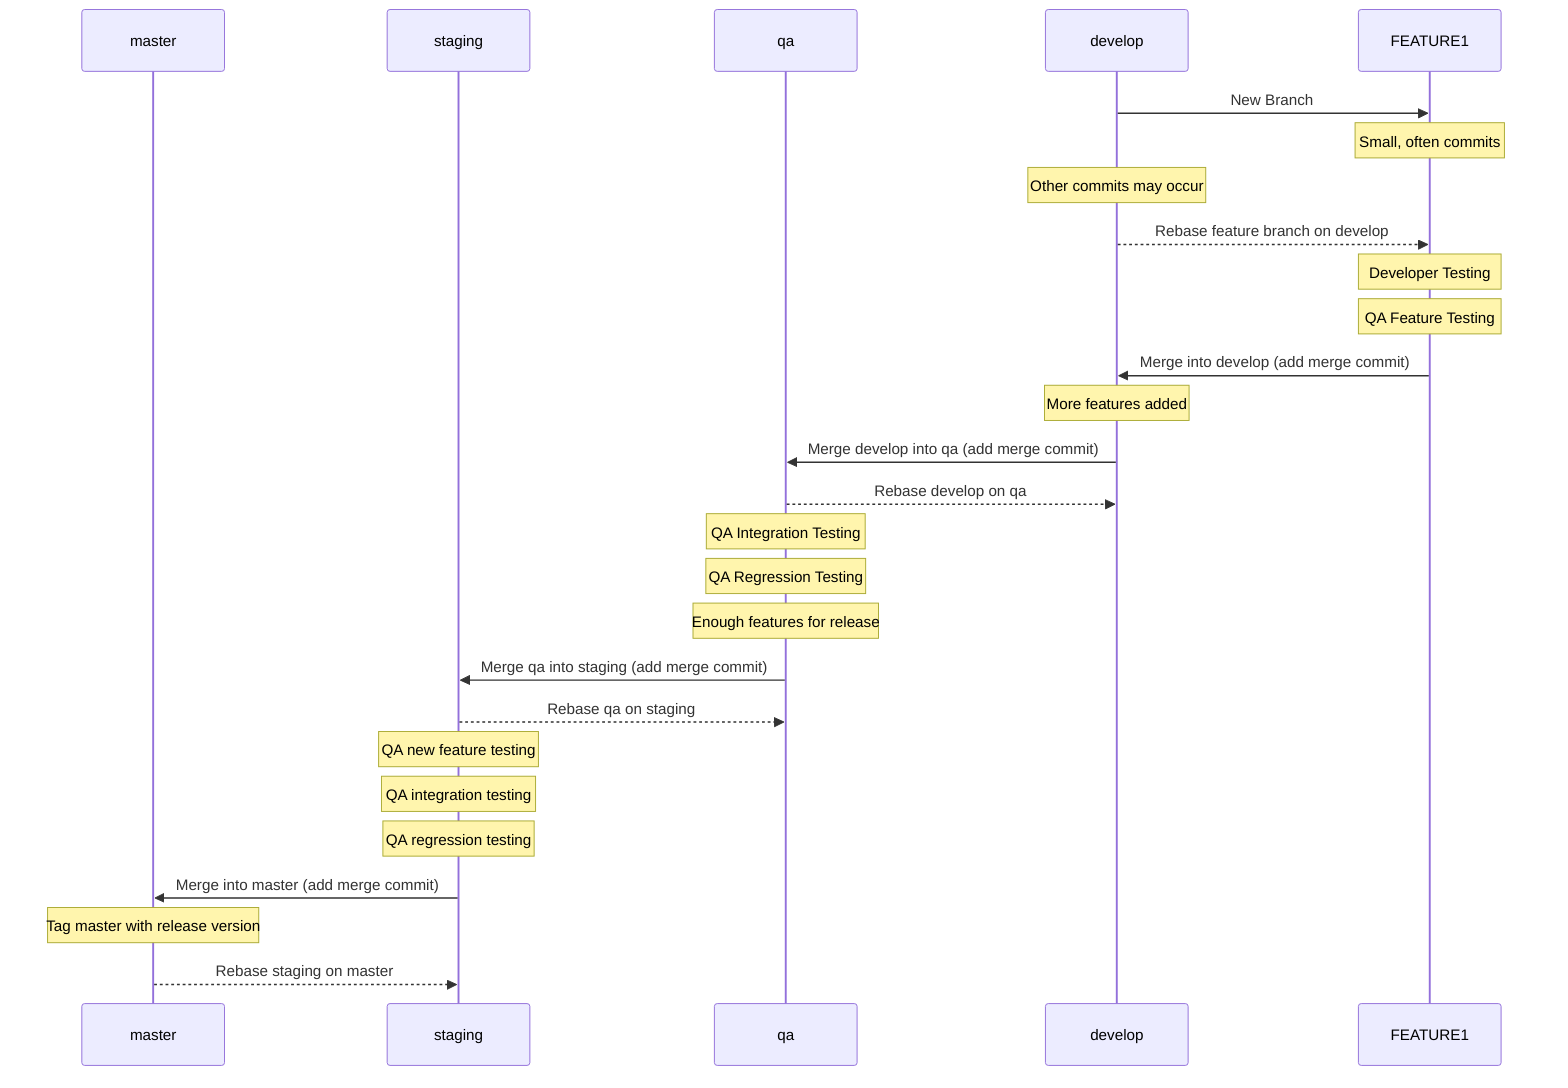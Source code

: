 %% This is a sequence diagram that outlines the branch structure of my git repos
%% The diagram is written in mermaid which has an online editor here: 
%% https://mermaid-js.github.io/mermaid-live-editor/

%% Branches and descriptions:
%% feature - feature branches are desired to be small and testable and correspond to an individual jira ticket. Branch names should contain ticket number.
%% develop - develop branch should be compilable and integratable.
%% qa - branch for qa to do complete testing
%% staging - branch for release candidates. production grade code only. final testing occurs on this branch and passing final testing becomes production.
%% master - production code. contains released code only. Each commit is tagged with a published version number.

sequenceDiagram
    participant M as master 
    participant S as staging
    participant Q as qa 
    participant D as develop 
    participant F1 as FEATURE1

D ->> F1 : New Branch
note over F1 : Small, often commits
note over D : Other commits may occur
D -->> F1 : Rebase feature branch on develop
note over F1 : Developer Testing
note over F1 : QA Feature Testing 
F1 ->> D : Merge into develop (add merge commit)
note over D : More features added
D ->> Q : Merge develop into qa (add merge commit)
Q -->> D : Rebase develop on qa
note over Q : QA Integration Testing 
note over Q : QA Regression Testing 
note over Q : Enough features for release
Q ->> S : Merge qa into staging (add merge commit)
S -->> Q : Rebase qa on staging
note over S : QA new feature testing
note over S : QA integration testing
note over S : QA regression testing
S ->> M : Merge into master (add merge commit)
note over M : Tag master with release version
M -->> S : Rebase staging on master